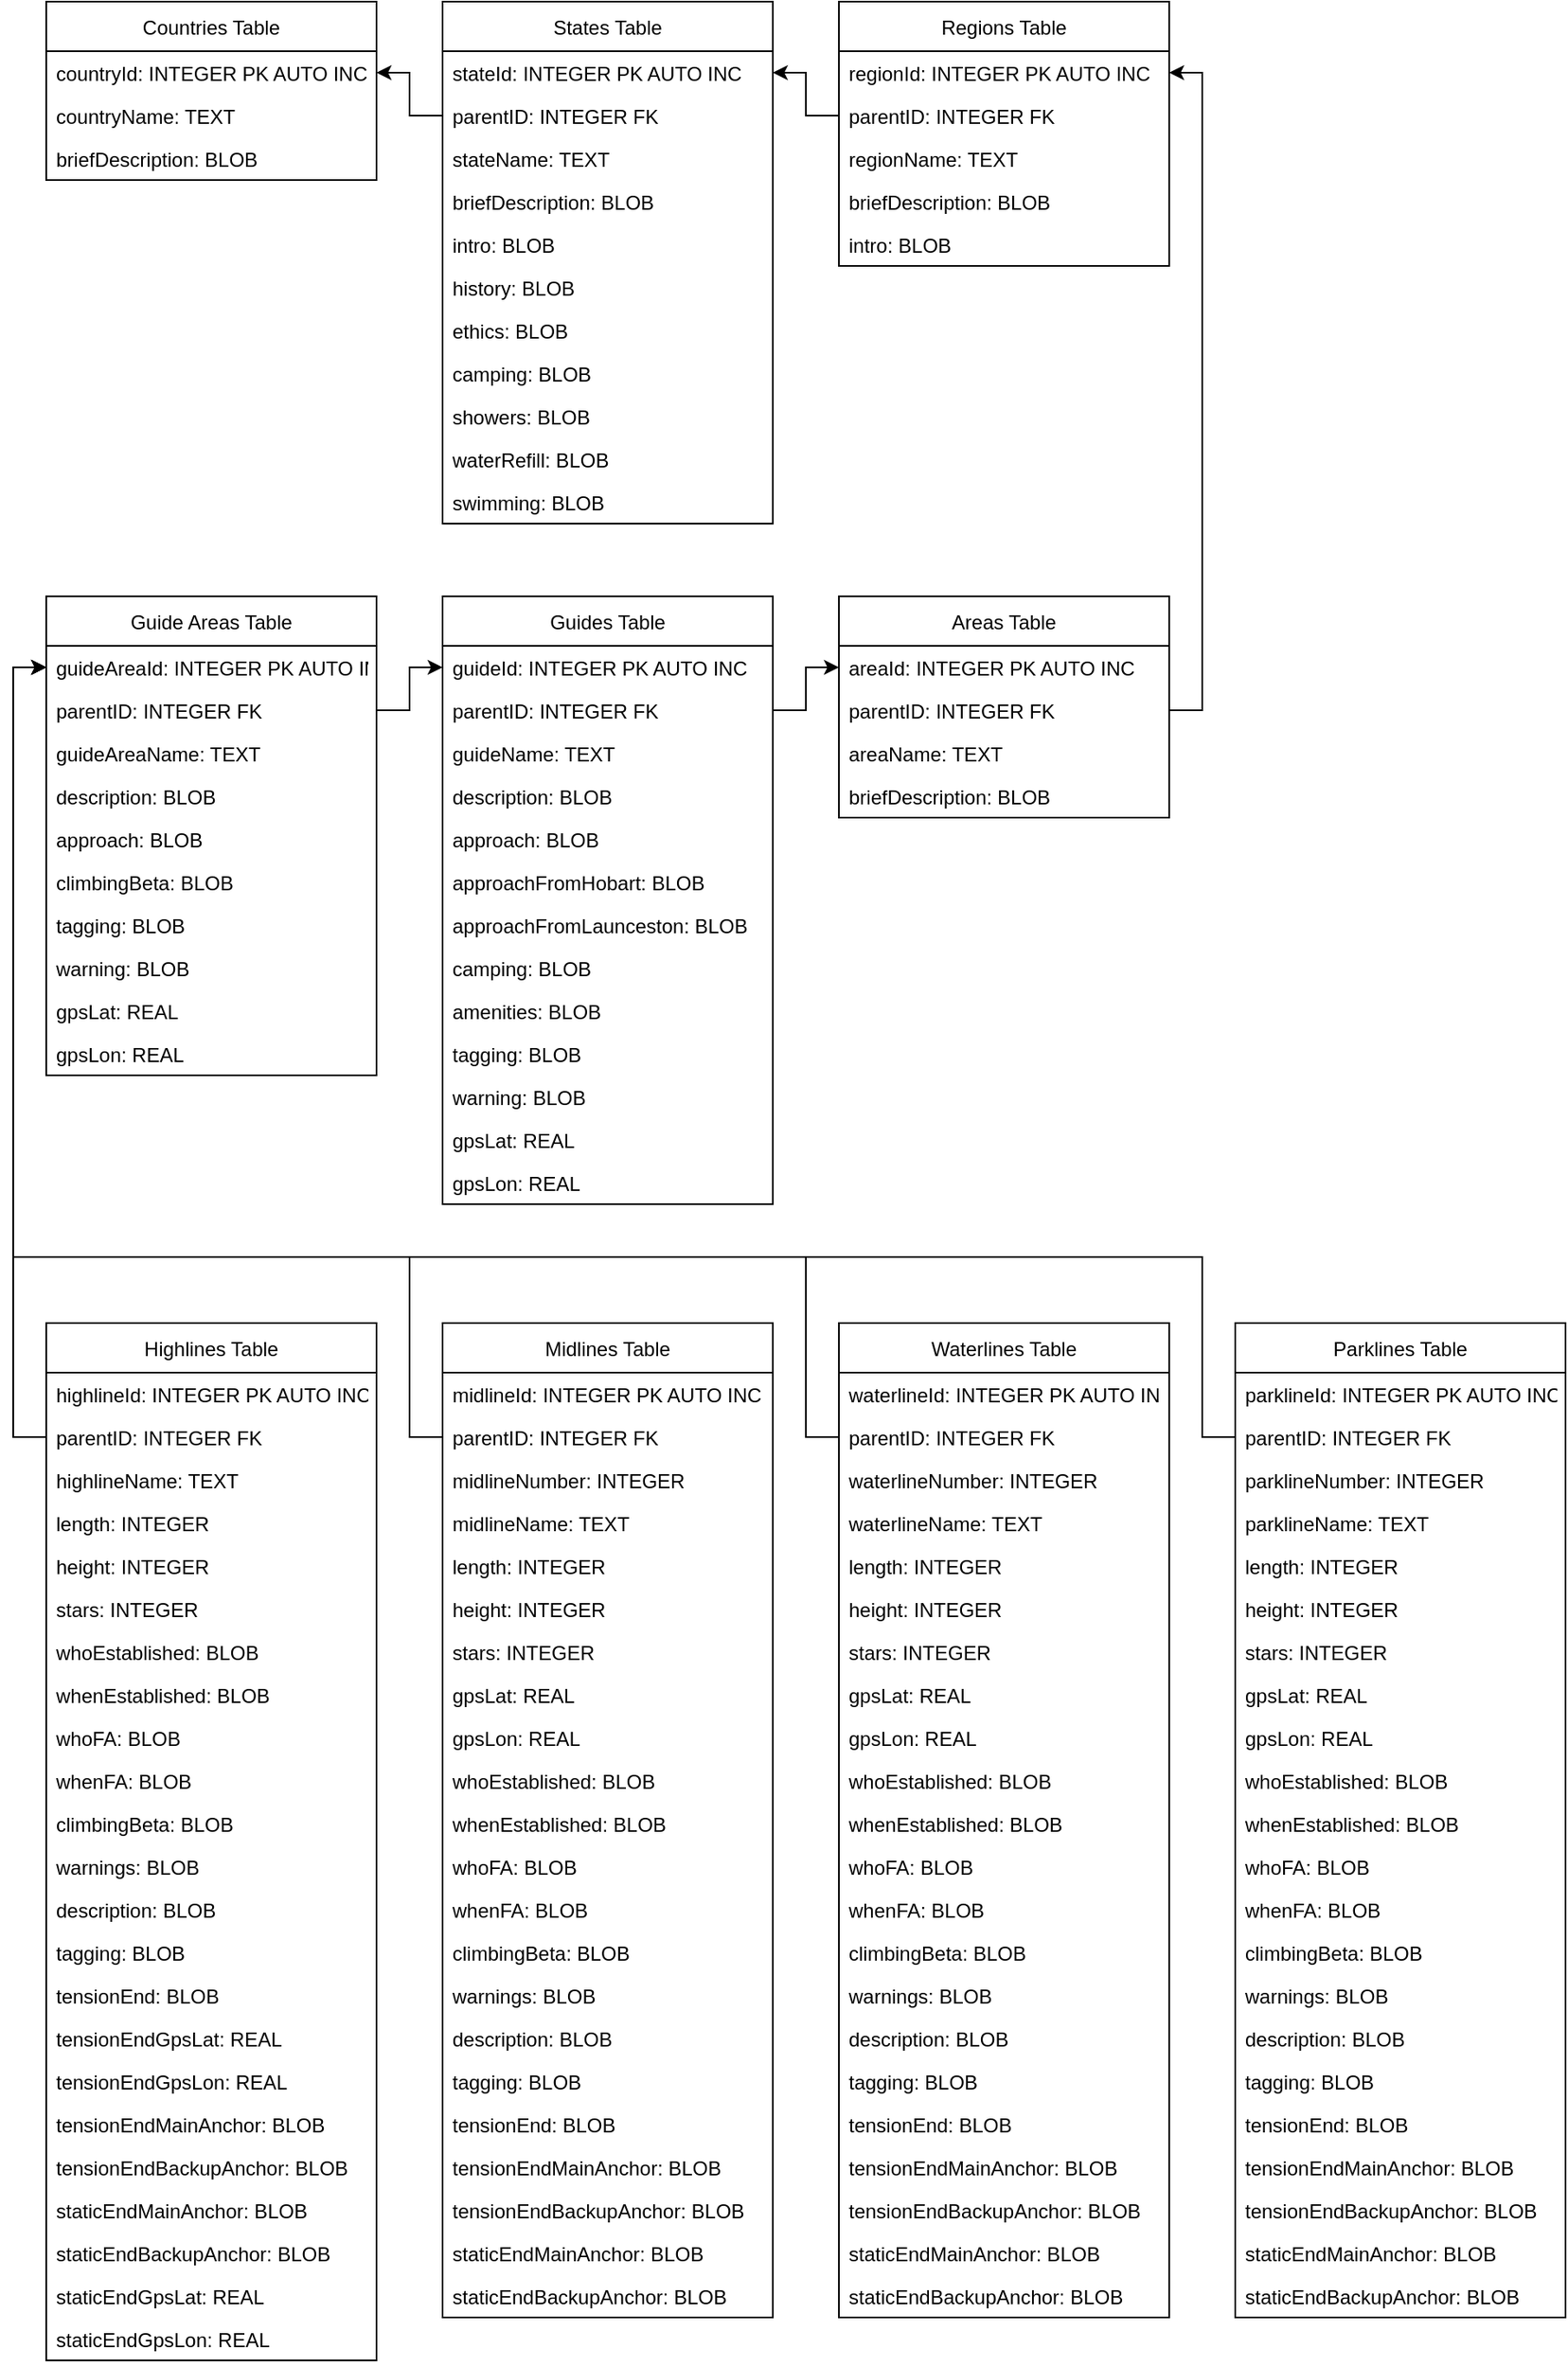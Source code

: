 <mxfile version="14.1.2" type="device"><diagram id="WBI-k09h-WRQAt_F1_dS" name="Page-1"><mxGraphModel dx="263" dy="294" grid="1" gridSize="10" guides="1" tooltips="1" connect="1" arrows="1" fold="1" page="1" pageScale="1" pageWidth="3300" pageHeight="4681" math="0" shadow="0"><root><mxCell id="0"/><mxCell id="1" parent="0"/><mxCell id="96o7pm22egk5vVidrWbm-4" value="Countries Table" style="swimlane;fontStyle=0;childLayout=stackLayout;horizontal=1;startSize=30;fillColor=none;horizontalStack=0;resizeParent=1;resizeParentMax=0;resizeLast=0;collapsible=1;marginBottom=0;" parent="1" vertex="1"><mxGeometry x="40" y="40" width="200" height="108" as="geometry"><mxRectangle x="390" y="250" width="90" height="26" as="alternateBounds"/></mxGeometry></mxCell><mxCell id="96o7pm22egk5vVidrWbm-5" value="countryId: INTEGER PK AUTO INC&#10;" style="text;strokeColor=none;fillColor=none;align=left;verticalAlign=top;spacingLeft=4;spacingRight=4;overflow=hidden;rotatable=0;points=[[0,0.5],[1,0.5]];portConstraint=eastwest;" parent="96o7pm22egk5vVidrWbm-4" vertex="1"><mxGeometry y="30" width="200" height="26" as="geometry"/></mxCell><mxCell id="96o7pm22egk5vVidrWbm-6" value="countryName: TEXT" style="text;strokeColor=none;fillColor=none;align=left;verticalAlign=top;spacingLeft=4;spacingRight=4;overflow=hidden;rotatable=0;points=[[0,0.5],[1,0.5]];portConstraint=eastwest;" parent="96o7pm22egk5vVidrWbm-4" vertex="1"><mxGeometry y="56" width="200" height="26" as="geometry"/></mxCell><mxCell id="96o7pm22egk5vVidrWbm-7" value="briefDescription: BLOB" style="text;strokeColor=none;fillColor=none;align=left;verticalAlign=top;spacingLeft=4;spacingRight=4;overflow=hidden;rotatable=0;points=[[0,0.5],[1,0.5]];portConstraint=eastwest;" parent="96o7pm22egk5vVidrWbm-4" vertex="1"><mxGeometry y="82" width="200" height="26" as="geometry"/></mxCell><mxCell id="96o7pm22egk5vVidrWbm-12" value="States Table" style="swimlane;fontStyle=0;childLayout=stackLayout;horizontal=1;startSize=30;fillColor=none;horizontalStack=0;resizeParent=1;resizeParentMax=0;resizeLast=0;collapsible=1;marginBottom=0;" parent="1" vertex="1"><mxGeometry x="280" y="40" width="200" height="316" as="geometry"><mxRectangle x="390" y="250" width="90" height="26" as="alternateBounds"/></mxGeometry></mxCell><mxCell id="96o7pm22egk5vVidrWbm-13" value="stateId: INTEGER PK AUTO INC&#10;" style="text;strokeColor=none;fillColor=none;align=left;verticalAlign=top;spacingLeft=4;spacingRight=4;overflow=hidden;rotatable=0;points=[[0,0.5],[1,0.5]];portConstraint=eastwest;" parent="96o7pm22egk5vVidrWbm-12" vertex="1"><mxGeometry y="30" width="200" height="26" as="geometry"/></mxCell><mxCell id="96o7pm22egk5vVidrWbm-21" value="parentID: INTEGER FK&#10;" style="text;strokeColor=none;fillColor=none;align=left;verticalAlign=top;spacingLeft=4;spacingRight=4;overflow=hidden;rotatable=0;points=[[0,0.5],[1,0.5]];portConstraint=eastwest;" parent="96o7pm22egk5vVidrWbm-12" vertex="1"><mxGeometry y="56" width="200" height="26" as="geometry"/></mxCell><mxCell id="96o7pm22egk5vVidrWbm-14" value="stateName: TEXT" style="text;strokeColor=none;fillColor=none;align=left;verticalAlign=top;spacingLeft=4;spacingRight=4;overflow=hidden;rotatable=0;points=[[0,0.5],[1,0.5]];portConstraint=eastwest;" parent="96o7pm22egk5vVidrWbm-12" vertex="1"><mxGeometry y="82" width="200" height="26" as="geometry"/></mxCell><mxCell id="96o7pm22egk5vVidrWbm-15" value="briefDescription: BLOB" style="text;strokeColor=none;fillColor=none;align=left;verticalAlign=top;spacingLeft=4;spacingRight=4;overflow=hidden;rotatable=0;points=[[0,0.5],[1,0.5]];portConstraint=eastwest;" parent="96o7pm22egk5vVidrWbm-12" vertex="1"><mxGeometry y="108" width="200" height="26" as="geometry"/></mxCell><mxCell id="PXeGrDM3m8k6ShARV1DD-1" value="intro: BLOB" style="text;strokeColor=none;fillColor=none;align=left;verticalAlign=top;spacingLeft=4;spacingRight=4;overflow=hidden;rotatable=0;points=[[0,0.5],[1,0.5]];portConstraint=eastwest;" vertex="1" parent="96o7pm22egk5vVidrWbm-12"><mxGeometry y="134" width="200" height="26" as="geometry"/></mxCell><mxCell id="PXeGrDM3m8k6ShARV1DD-2" value="history: BLOB" style="text;strokeColor=none;fillColor=none;align=left;verticalAlign=top;spacingLeft=4;spacingRight=4;overflow=hidden;rotatable=0;points=[[0,0.5],[1,0.5]];portConstraint=eastwest;" vertex="1" parent="96o7pm22egk5vVidrWbm-12"><mxGeometry y="160" width="200" height="26" as="geometry"/></mxCell><mxCell id="PXeGrDM3m8k6ShARV1DD-3" value="ethics: BLOB" style="text;strokeColor=none;fillColor=none;align=left;verticalAlign=top;spacingLeft=4;spacingRight=4;overflow=hidden;rotatable=0;points=[[0,0.5],[1,0.5]];portConstraint=eastwest;" vertex="1" parent="96o7pm22egk5vVidrWbm-12"><mxGeometry y="186" width="200" height="26" as="geometry"/></mxCell><mxCell id="PXeGrDM3m8k6ShARV1DD-5" value="camping: BLOB" style="text;strokeColor=none;fillColor=none;align=left;verticalAlign=top;spacingLeft=4;spacingRight=4;overflow=hidden;rotatable=0;points=[[0,0.5],[1,0.5]];portConstraint=eastwest;" vertex="1" parent="96o7pm22egk5vVidrWbm-12"><mxGeometry y="212" width="200" height="26" as="geometry"/></mxCell><mxCell id="PXeGrDM3m8k6ShARV1DD-6" value="showers: BLOB" style="text;strokeColor=none;fillColor=none;align=left;verticalAlign=top;spacingLeft=4;spacingRight=4;overflow=hidden;rotatable=0;points=[[0,0.5],[1,0.5]];portConstraint=eastwest;" vertex="1" parent="96o7pm22egk5vVidrWbm-12"><mxGeometry y="238" width="200" height="26" as="geometry"/></mxCell><mxCell id="PXeGrDM3m8k6ShARV1DD-7" value="waterRefill: BLOB" style="text;strokeColor=none;fillColor=none;align=left;verticalAlign=top;spacingLeft=4;spacingRight=4;overflow=hidden;rotatable=0;points=[[0,0.5],[1,0.5]];portConstraint=eastwest;" vertex="1" parent="96o7pm22egk5vVidrWbm-12"><mxGeometry y="264" width="200" height="26" as="geometry"/></mxCell><mxCell id="PXeGrDM3m8k6ShARV1DD-8" value="swimming: BLOB" style="text;strokeColor=none;fillColor=none;align=left;verticalAlign=top;spacingLeft=4;spacingRight=4;overflow=hidden;rotatable=0;points=[[0,0.5],[1,0.5]];portConstraint=eastwest;" vertex="1" parent="96o7pm22egk5vVidrWbm-12"><mxGeometry y="290" width="200" height="26" as="geometry"/></mxCell><mxCell id="96o7pm22egk5vVidrWbm-22" style="edgeStyle=orthogonalEdgeStyle;rounded=0;orthogonalLoop=1;jettySize=auto;html=1;exitX=0;exitY=0.5;exitDx=0;exitDy=0;entryX=1;entryY=0.5;entryDx=0;entryDy=0;" parent="1" source="96o7pm22egk5vVidrWbm-21" target="96o7pm22egk5vVidrWbm-5" edge="1"><mxGeometry relative="1" as="geometry"/></mxCell><mxCell id="96o7pm22egk5vVidrWbm-23" value="Regions Table" style="swimlane;fontStyle=0;childLayout=stackLayout;horizontal=1;startSize=30;fillColor=none;horizontalStack=0;resizeParent=1;resizeParentMax=0;resizeLast=0;collapsible=1;marginBottom=0;" parent="1" vertex="1"><mxGeometry x="520" y="40" width="200" height="160" as="geometry"><mxRectangle x="390" y="250" width="90" height="26" as="alternateBounds"/></mxGeometry></mxCell><mxCell id="96o7pm22egk5vVidrWbm-24" value="regionId: INTEGER PK AUTO INC&#10;" style="text;strokeColor=none;fillColor=none;align=left;verticalAlign=top;spacingLeft=4;spacingRight=4;overflow=hidden;rotatable=0;points=[[0,0.5],[1,0.5]];portConstraint=eastwest;" parent="96o7pm22egk5vVidrWbm-23" vertex="1"><mxGeometry y="30" width="200" height="26" as="geometry"/></mxCell><mxCell id="96o7pm22egk5vVidrWbm-25" value="parentID: INTEGER FK" style="text;strokeColor=none;fillColor=none;align=left;verticalAlign=top;spacingLeft=4;spacingRight=4;overflow=hidden;rotatable=0;points=[[0,0.5],[1,0.5]];portConstraint=eastwest;" parent="96o7pm22egk5vVidrWbm-23" vertex="1"><mxGeometry y="56" width="200" height="26" as="geometry"/></mxCell><mxCell id="96o7pm22egk5vVidrWbm-26" value="regionName: TEXT" style="text;strokeColor=none;fillColor=none;align=left;verticalAlign=top;spacingLeft=4;spacingRight=4;overflow=hidden;rotatable=0;points=[[0,0.5],[1,0.5]];portConstraint=eastwest;" parent="96o7pm22egk5vVidrWbm-23" vertex="1"><mxGeometry y="82" width="200" height="26" as="geometry"/></mxCell><mxCell id="96o7pm22egk5vVidrWbm-27" value="briefDescription: BLOB" style="text;strokeColor=none;fillColor=none;align=left;verticalAlign=top;spacingLeft=4;spacingRight=4;overflow=hidden;rotatable=0;points=[[0,0.5],[1,0.5]];portConstraint=eastwest;" parent="96o7pm22egk5vVidrWbm-23" vertex="1"><mxGeometry y="108" width="200" height="26" as="geometry"/></mxCell><mxCell id="PXeGrDM3m8k6ShARV1DD-4" value="intro: BLOB" style="text;strokeColor=none;fillColor=none;align=left;verticalAlign=top;spacingLeft=4;spacingRight=4;overflow=hidden;rotatable=0;points=[[0,0.5],[1,0.5]];portConstraint=eastwest;" vertex="1" parent="96o7pm22egk5vVidrWbm-23"><mxGeometry y="134" width="200" height="26" as="geometry"/></mxCell><mxCell id="96o7pm22egk5vVidrWbm-28" style="edgeStyle=orthogonalEdgeStyle;rounded=0;orthogonalLoop=1;jettySize=auto;html=1;exitX=0;exitY=0.5;exitDx=0;exitDy=0;entryX=1;entryY=0.5;entryDx=0;entryDy=0;" parent="1" source="96o7pm22egk5vVidrWbm-25" target="96o7pm22egk5vVidrWbm-13" edge="1"><mxGeometry relative="1" as="geometry"/></mxCell><mxCell id="96o7pm22egk5vVidrWbm-29" value="Areas Table" style="swimlane;fontStyle=0;childLayout=stackLayout;horizontal=1;startSize=30;fillColor=none;horizontalStack=0;resizeParent=1;resizeParentMax=0;resizeLast=0;collapsible=1;marginBottom=0;" parent="1" vertex="1"><mxGeometry x="520" y="400" width="200" height="134" as="geometry"><mxRectangle x="390" y="250" width="90" height="26" as="alternateBounds"/></mxGeometry></mxCell><mxCell id="96o7pm22egk5vVidrWbm-30" value="areaId: INTEGER PK AUTO INC&#10;" style="text;strokeColor=none;fillColor=none;align=left;verticalAlign=top;spacingLeft=4;spacingRight=4;overflow=hidden;rotatable=0;points=[[0,0.5],[1,0.5]];portConstraint=eastwest;" parent="96o7pm22egk5vVidrWbm-29" vertex="1"><mxGeometry y="30" width="200" height="26" as="geometry"/></mxCell><mxCell id="96o7pm22egk5vVidrWbm-31" value="parentID: INTEGER FK" style="text;strokeColor=none;fillColor=none;align=left;verticalAlign=top;spacingLeft=4;spacingRight=4;overflow=hidden;rotatable=0;points=[[0,0.5],[1,0.5]];portConstraint=eastwest;" parent="96o7pm22egk5vVidrWbm-29" vertex="1"><mxGeometry y="56" width="200" height="26" as="geometry"/></mxCell><mxCell id="96o7pm22egk5vVidrWbm-32" value="areaName: TEXT" style="text;strokeColor=none;fillColor=none;align=left;verticalAlign=top;spacingLeft=4;spacingRight=4;overflow=hidden;rotatable=0;points=[[0,0.5],[1,0.5]];portConstraint=eastwest;" parent="96o7pm22egk5vVidrWbm-29" vertex="1"><mxGeometry y="82" width="200" height="26" as="geometry"/></mxCell><mxCell id="96o7pm22egk5vVidrWbm-33" value="briefDescription: BLOB" style="text;strokeColor=none;fillColor=none;align=left;verticalAlign=top;spacingLeft=4;spacingRight=4;overflow=hidden;rotatable=0;points=[[0,0.5],[1,0.5]];portConstraint=eastwest;" parent="96o7pm22egk5vVidrWbm-29" vertex="1"><mxGeometry y="108" width="200" height="26" as="geometry"/></mxCell><mxCell id="96o7pm22egk5vVidrWbm-34" style="edgeStyle=orthogonalEdgeStyle;rounded=0;orthogonalLoop=1;jettySize=auto;html=1;exitX=1;exitY=0.5;exitDx=0;exitDy=0;entryX=1;entryY=0.5;entryDx=0;entryDy=0;" parent="1" source="96o7pm22egk5vVidrWbm-31" target="96o7pm22egk5vVidrWbm-24" edge="1"><mxGeometry relative="1" as="geometry"/></mxCell><mxCell id="96o7pm22egk5vVidrWbm-35" value="Guides Table" style="swimlane;fontStyle=0;childLayout=stackLayout;horizontal=1;startSize=30;fillColor=none;horizontalStack=0;resizeParent=1;resizeParentMax=0;resizeLast=0;collapsible=1;marginBottom=0;" parent="1" vertex="1"><mxGeometry x="280" y="400" width="200" height="368" as="geometry"><mxRectangle x="390" y="250" width="90" height="26" as="alternateBounds"/></mxGeometry></mxCell><mxCell id="96o7pm22egk5vVidrWbm-36" value="guideId: INTEGER PK AUTO INC&#10;" style="text;strokeColor=none;fillColor=none;align=left;verticalAlign=top;spacingLeft=4;spacingRight=4;overflow=hidden;rotatable=0;points=[[0,0.5],[1,0.5]];portConstraint=eastwest;" parent="96o7pm22egk5vVidrWbm-35" vertex="1"><mxGeometry y="30" width="200" height="26" as="geometry"/></mxCell><mxCell id="96o7pm22egk5vVidrWbm-37" value="parentID: INTEGER FK" style="text;strokeColor=none;fillColor=none;align=left;verticalAlign=top;spacingLeft=4;spacingRight=4;overflow=hidden;rotatable=0;points=[[0,0.5],[1,0.5]];portConstraint=eastwest;" parent="96o7pm22egk5vVidrWbm-35" vertex="1"><mxGeometry y="56" width="200" height="26" as="geometry"/></mxCell><mxCell id="96o7pm22egk5vVidrWbm-38" value="guideName: TEXT" style="text;strokeColor=none;fillColor=none;align=left;verticalAlign=top;spacingLeft=4;spacingRight=4;overflow=hidden;rotatable=0;points=[[0,0.5],[1,0.5]];portConstraint=eastwest;" parent="96o7pm22egk5vVidrWbm-35" vertex="1"><mxGeometry y="82" width="200" height="26" as="geometry"/></mxCell><mxCell id="96o7pm22egk5vVidrWbm-39" value="description: BLOB" style="text;strokeColor=none;fillColor=none;align=left;verticalAlign=top;spacingLeft=4;spacingRight=4;overflow=hidden;rotatable=0;points=[[0,0.5],[1,0.5]];portConstraint=eastwest;" parent="96o7pm22egk5vVidrWbm-35" vertex="1"><mxGeometry y="108" width="200" height="26" as="geometry"/></mxCell><mxCell id="96o7pm22egk5vVidrWbm-41" value="approach: BLOB" style="text;strokeColor=none;fillColor=none;align=left;verticalAlign=top;spacingLeft=4;spacingRight=4;overflow=hidden;rotatable=0;points=[[0,0.5],[1,0.5]];portConstraint=eastwest;" parent="96o7pm22egk5vVidrWbm-35" vertex="1"><mxGeometry y="134" width="200" height="26" as="geometry"/></mxCell><mxCell id="96o7pm22egk5vVidrWbm-42" value="approachFromHobart: BLOB" style="text;strokeColor=none;fillColor=none;align=left;verticalAlign=top;spacingLeft=4;spacingRight=4;overflow=hidden;rotatable=0;points=[[0,0.5],[1,0.5]];portConstraint=eastwest;" parent="96o7pm22egk5vVidrWbm-35" vertex="1"><mxGeometry y="160" width="200" height="26" as="geometry"/></mxCell><mxCell id="96o7pm22egk5vVidrWbm-43" value="approachFromLaunceston: BLOB" style="text;strokeColor=none;fillColor=none;align=left;verticalAlign=top;spacingLeft=4;spacingRight=4;overflow=hidden;rotatable=0;points=[[0,0.5],[1,0.5]];portConstraint=eastwest;" parent="96o7pm22egk5vVidrWbm-35" vertex="1"><mxGeometry y="186" width="200" height="26" as="geometry"/></mxCell><mxCell id="96o7pm22egk5vVidrWbm-49" value="camping: BLOB" style="text;strokeColor=none;fillColor=none;align=left;verticalAlign=top;spacingLeft=4;spacingRight=4;overflow=hidden;rotatable=0;points=[[0,0.5],[1,0.5]];portConstraint=eastwest;" parent="96o7pm22egk5vVidrWbm-35" vertex="1"><mxGeometry y="212" width="200" height="26" as="geometry"/></mxCell><mxCell id="96o7pm22egk5vVidrWbm-44" value="amenities: BLOB" style="text;strokeColor=none;fillColor=none;align=left;verticalAlign=top;spacingLeft=4;spacingRight=4;overflow=hidden;rotatable=0;points=[[0,0.5],[1,0.5]];portConstraint=eastwest;" parent="96o7pm22egk5vVidrWbm-35" vertex="1"><mxGeometry y="238" width="200" height="26" as="geometry"/></mxCell><mxCell id="96o7pm22egk5vVidrWbm-45" value="tagging: BLOB" style="text;strokeColor=none;fillColor=none;align=left;verticalAlign=top;spacingLeft=4;spacingRight=4;overflow=hidden;rotatable=0;points=[[0,0.5],[1,0.5]];portConstraint=eastwest;" parent="96o7pm22egk5vVidrWbm-35" vertex="1"><mxGeometry y="264" width="200" height="26" as="geometry"/></mxCell><mxCell id="96o7pm22egk5vVidrWbm-46" value="warning: BLOB" style="text;strokeColor=none;fillColor=none;align=left;verticalAlign=top;spacingLeft=4;spacingRight=4;overflow=hidden;rotatable=0;points=[[0,0.5],[1,0.5]];portConstraint=eastwest;" parent="96o7pm22egk5vVidrWbm-35" vertex="1"><mxGeometry y="290" width="200" height="26" as="geometry"/></mxCell><mxCell id="96o7pm22egk5vVidrWbm-47" value="gpsLat: REAL" style="text;strokeColor=none;fillColor=none;align=left;verticalAlign=top;spacingLeft=4;spacingRight=4;overflow=hidden;rotatable=0;points=[[0,0.5],[1,0.5]];portConstraint=eastwest;" parent="96o7pm22egk5vVidrWbm-35" vertex="1"><mxGeometry y="316" width="200" height="26" as="geometry"/></mxCell><mxCell id="96o7pm22egk5vVidrWbm-48" value="gpsLon: REAL" style="text;strokeColor=none;fillColor=none;align=left;verticalAlign=top;spacingLeft=4;spacingRight=4;overflow=hidden;rotatable=0;points=[[0,0.5],[1,0.5]];portConstraint=eastwest;" parent="96o7pm22egk5vVidrWbm-35" vertex="1"><mxGeometry y="342" width="200" height="26" as="geometry"/></mxCell><mxCell id="96o7pm22egk5vVidrWbm-40" style="edgeStyle=orthogonalEdgeStyle;rounded=0;orthogonalLoop=1;jettySize=auto;html=1;exitX=1;exitY=0.5;exitDx=0;exitDy=0;entryX=0;entryY=0.5;entryDx=0;entryDy=0;" parent="1" source="96o7pm22egk5vVidrWbm-37" target="96o7pm22egk5vVidrWbm-30" edge="1"><mxGeometry relative="1" as="geometry"/></mxCell><mxCell id="96o7pm22egk5vVidrWbm-50" value="Guide Areas Table" style="swimlane;fontStyle=0;childLayout=stackLayout;horizontal=1;startSize=30;fillColor=none;horizontalStack=0;resizeParent=1;resizeParentMax=0;resizeLast=0;collapsible=1;marginBottom=0;" parent="1" vertex="1"><mxGeometry x="40" y="400" width="200" height="290" as="geometry"><mxRectangle x="390" y="250" width="90" height="26" as="alternateBounds"/></mxGeometry></mxCell><mxCell id="96o7pm22egk5vVidrWbm-51" value="guideAreaId: INTEGER PK AUTO INC&#10;" style="text;strokeColor=none;fillColor=none;align=left;verticalAlign=top;spacingLeft=4;spacingRight=4;overflow=hidden;rotatable=0;points=[[0,0.5],[1,0.5]];portConstraint=eastwest;" parent="96o7pm22egk5vVidrWbm-50" vertex="1"><mxGeometry y="30" width="200" height="26" as="geometry"/></mxCell><mxCell id="96o7pm22egk5vVidrWbm-52" value="parentID: INTEGER FK" style="text;strokeColor=none;fillColor=none;align=left;verticalAlign=top;spacingLeft=4;spacingRight=4;overflow=hidden;rotatable=0;points=[[0,0.5],[1,0.5]];portConstraint=eastwest;" parent="96o7pm22egk5vVidrWbm-50" vertex="1"><mxGeometry y="56" width="200" height="26" as="geometry"/></mxCell><mxCell id="96o7pm22egk5vVidrWbm-53" value="guideAreaName: TEXT" style="text;strokeColor=none;fillColor=none;align=left;verticalAlign=top;spacingLeft=4;spacingRight=4;overflow=hidden;rotatable=0;points=[[0,0.5],[1,0.5]];portConstraint=eastwest;" parent="96o7pm22egk5vVidrWbm-50" vertex="1"><mxGeometry y="82" width="200" height="26" as="geometry"/></mxCell><mxCell id="96o7pm22egk5vVidrWbm-54" value="description: BLOB" style="text;strokeColor=none;fillColor=none;align=left;verticalAlign=top;spacingLeft=4;spacingRight=4;overflow=hidden;rotatable=0;points=[[0,0.5],[1,0.5]];portConstraint=eastwest;" parent="96o7pm22egk5vVidrWbm-50" vertex="1"><mxGeometry y="108" width="200" height="26" as="geometry"/></mxCell><mxCell id="96o7pm22egk5vVidrWbm-55" value="approach: BLOB" style="text;strokeColor=none;fillColor=none;align=left;verticalAlign=top;spacingLeft=4;spacingRight=4;overflow=hidden;rotatable=0;points=[[0,0.5],[1,0.5]];portConstraint=eastwest;" parent="96o7pm22egk5vVidrWbm-50" vertex="1"><mxGeometry y="134" width="200" height="26" as="geometry"/></mxCell><mxCell id="fumI4aQK8S63wLdia6vY-1" value="climbingBeta: BLOB" style="text;strokeColor=none;fillColor=none;align=left;verticalAlign=top;spacingLeft=4;spacingRight=4;overflow=hidden;rotatable=0;points=[[0,0.5],[1,0.5]];portConstraint=eastwest;" parent="96o7pm22egk5vVidrWbm-50" vertex="1"><mxGeometry y="160" width="200" height="26" as="geometry"/></mxCell><mxCell id="96o7pm22egk5vVidrWbm-60" value="tagging: BLOB" style="text;strokeColor=none;fillColor=none;align=left;verticalAlign=top;spacingLeft=4;spacingRight=4;overflow=hidden;rotatable=0;points=[[0,0.5],[1,0.5]];portConstraint=eastwest;" parent="96o7pm22egk5vVidrWbm-50" vertex="1"><mxGeometry y="186" width="200" height="26" as="geometry"/></mxCell><mxCell id="96o7pm22egk5vVidrWbm-61" value="warning: BLOB" style="text;strokeColor=none;fillColor=none;align=left;verticalAlign=top;spacingLeft=4;spacingRight=4;overflow=hidden;rotatable=0;points=[[0,0.5],[1,0.5]];portConstraint=eastwest;" parent="96o7pm22egk5vVidrWbm-50" vertex="1"><mxGeometry y="212" width="200" height="26" as="geometry"/></mxCell><mxCell id="96o7pm22egk5vVidrWbm-62" value="gpsLat: REAL" style="text;strokeColor=none;fillColor=none;align=left;verticalAlign=top;spacingLeft=4;spacingRight=4;overflow=hidden;rotatable=0;points=[[0,0.5],[1,0.5]];portConstraint=eastwest;" parent="96o7pm22egk5vVidrWbm-50" vertex="1"><mxGeometry y="238" width="200" height="26" as="geometry"/></mxCell><mxCell id="96o7pm22egk5vVidrWbm-63" value="gpsLon: REAL" style="text;strokeColor=none;fillColor=none;align=left;verticalAlign=top;spacingLeft=4;spacingRight=4;overflow=hidden;rotatable=0;points=[[0,0.5],[1,0.5]];portConstraint=eastwest;" parent="96o7pm22egk5vVidrWbm-50" vertex="1"><mxGeometry y="264" width="200" height="26" as="geometry"/></mxCell><mxCell id="96o7pm22egk5vVidrWbm-64" style="edgeStyle=orthogonalEdgeStyle;rounded=0;orthogonalLoop=1;jettySize=auto;html=1;exitX=1;exitY=0.5;exitDx=0;exitDy=0;entryX=0;entryY=0.5;entryDx=0;entryDy=0;" parent="1" source="96o7pm22egk5vVidrWbm-52" target="96o7pm22egk5vVidrWbm-36" edge="1"><mxGeometry relative="1" as="geometry"/></mxCell><mxCell id="fumI4aQK8S63wLdia6vY-2" value="Highlines Table" style="swimlane;fontStyle=0;childLayout=stackLayout;horizontal=1;startSize=30;fillColor=none;horizontalStack=0;resizeParent=1;resizeParentMax=0;resizeLast=0;collapsible=1;marginBottom=0;" parent="1" vertex="1"><mxGeometry x="40" y="840" width="200" height="628" as="geometry"><mxRectangle x="390" y="250" width="90" height="26" as="alternateBounds"/></mxGeometry></mxCell><mxCell id="fumI4aQK8S63wLdia6vY-3" value="highlineId: INTEGER PK AUTO INC&#10;" style="text;strokeColor=none;fillColor=none;align=left;verticalAlign=top;spacingLeft=4;spacingRight=4;overflow=hidden;rotatable=0;points=[[0,0.5],[1,0.5]];portConstraint=eastwest;" parent="fumI4aQK8S63wLdia6vY-2" vertex="1"><mxGeometry y="30" width="200" height="26" as="geometry"/></mxCell><mxCell id="fumI4aQK8S63wLdia6vY-4" value="parentID: INTEGER FK" style="text;strokeColor=none;fillColor=none;align=left;verticalAlign=top;spacingLeft=4;spacingRight=4;overflow=hidden;rotatable=0;points=[[0,0.5],[1,0.5]];portConstraint=eastwest;" parent="fumI4aQK8S63wLdia6vY-2" vertex="1"><mxGeometry y="56" width="200" height="26" as="geometry"/></mxCell><mxCell id="fumI4aQK8S63wLdia6vY-14" value="highlineName: TEXT" style="text;strokeColor=none;fillColor=none;align=left;verticalAlign=top;spacingLeft=4;spacingRight=4;overflow=hidden;rotatable=0;points=[[0,0.5],[1,0.5]];portConstraint=eastwest;" parent="fumI4aQK8S63wLdia6vY-2" vertex="1"><mxGeometry y="82" width="200" height="26" as="geometry"/></mxCell><mxCell id="fumI4aQK8S63wLdia6vY-6" value="length: INTEGER" style="text;strokeColor=none;fillColor=none;align=left;verticalAlign=top;spacingLeft=4;spacingRight=4;overflow=hidden;rotatable=0;points=[[0,0.5],[1,0.5]];portConstraint=eastwest;" parent="fumI4aQK8S63wLdia6vY-2" vertex="1"><mxGeometry y="108" width="200" height="26" as="geometry"/></mxCell><mxCell id="fumI4aQK8S63wLdia6vY-7" value="height: INTEGER" style="text;strokeColor=none;fillColor=none;align=left;verticalAlign=top;spacingLeft=4;spacingRight=4;overflow=hidden;rotatable=0;points=[[0,0.5],[1,0.5]];portConstraint=eastwest;" parent="fumI4aQK8S63wLdia6vY-2" vertex="1"><mxGeometry y="134" width="200" height="26" as="geometry"/></mxCell><mxCell id="fumI4aQK8S63wLdia6vY-8" value="stars: INTEGER" style="text;strokeColor=none;fillColor=none;align=left;verticalAlign=top;spacingLeft=4;spacingRight=4;overflow=hidden;rotatable=0;points=[[0,0.5],[1,0.5]];portConstraint=eastwest;" parent="fumI4aQK8S63wLdia6vY-2" vertex="1"><mxGeometry y="160" width="200" height="26" as="geometry"/></mxCell><mxCell id="fumI4aQK8S63wLdia6vY-15" value="whoEstablished: BLOB" style="text;strokeColor=none;fillColor=none;align=left;verticalAlign=top;spacingLeft=4;spacingRight=4;overflow=hidden;rotatable=0;points=[[0,0.5],[1,0.5]];portConstraint=eastwest;" parent="fumI4aQK8S63wLdia6vY-2" vertex="1"><mxGeometry y="186" width="200" height="26" as="geometry"/></mxCell><mxCell id="fumI4aQK8S63wLdia6vY-16" value="whenEstablished: BLOB" style="text;strokeColor=none;fillColor=none;align=left;verticalAlign=top;spacingLeft=4;spacingRight=4;overflow=hidden;rotatable=0;points=[[0,0.5],[1,0.5]];portConstraint=eastwest;" parent="fumI4aQK8S63wLdia6vY-2" vertex="1"><mxGeometry y="212" width="200" height="26" as="geometry"/></mxCell><mxCell id="fumI4aQK8S63wLdia6vY-17" value="whoFA: BLOB" style="text;strokeColor=none;fillColor=none;align=left;verticalAlign=top;spacingLeft=4;spacingRight=4;overflow=hidden;rotatable=0;points=[[0,0.5],[1,0.5]];portConstraint=eastwest;" parent="fumI4aQK8S63wLdia6vY-2" vertex="1"><mxGeometry y="238" width="200" height="26" as="geometry"/></mxCell><mxCell id="fumI4aQK8S63wLdia6vY-18" value="whenFA: BLOB" style="text;strokeColor=none;fillColor=none;align=left;verticalAlign=top;spacingLeft=4;spacingRight=4;overflow=hidden;rotatable=0;points=[[0,0.5],[1,0.5]];portConstraint=eastwest;" parent="fumI4aQK8S63wLdia6vY-2" vertex="1"><mxGeometry y="264" width="200" height="26" as="geometry"/></mxCell><mxCell id="fumI4aQK8S63wLdia6vY-19" value="climbingBeta: BLOB" style="text;strokeColor=none;fillColor=none;align=left;verticalAlign=top;spacingLeft=4;spacingRight=4;overflow=hidden;rotatable=0;points=[[0,0.5],[1,0.5]];portConstraint=eastwest;" parent="fumI4aQK8S63wLdia6vY-2" vertex="1"><mxGeometry y="290" width="200" height="26" as="geometry"/></mxCell><mxCell id="fumI4aQK8S63wLdia6vY-20" value="warnings: BLOB" style="text;strokeColor=none;fillColor=none;align=left;verticalAlign=top;spacingLeft=4;spacingRight=4;overflow=hidden;rotatable=0;points=[[0,0.5],[1,0.5]];portConstraint=eastwest;" parent="fumI4aQK8S63wLdia6vY-2" vertex="1"><mxGeometry y="316" width="200" height="26" as="geometry"/></mxCell><mxCell id="fumI4aQK8S63wLdia6vY-21" value="description: BLOB" style="text;strokeColor=none;fillColor=none;align=left;verticalAlign=top;spacingLeft=4;spacingRight=4;overflow=hidden;rotatable=0;points=[[0,0.5],[1,0.5]];portConstraint=eastwest;" parent="fumI4aQK8S63wLdia6vY-2" vertex="1"><mxGeometry y="342" width="200" height="26" as="geometry"/></mxCell><mxCell id="fumI4aQK8S63wLdia6vY-22" value="tagging: BLOB" style="text;strokeColor=none;fillColor=none;align=left;verticalAlign=top;spacingLeft=4;spacingRight=4;overflow=hidden;rotatable=0;points=[[0,0.5],[1,0.5]];portConstraint=eastwest;" parent="fumI4aQK8S63wLdia6vY-2" vertex="1"><mxGeometry y="368" width="200" height="26" as="geometry"/></mxCell><mxCell id="fumI4aQK8S63wLdia6vY-23" value="tensionEnd: BLOB" style="text;strokeColor=none;fillColor=none;align=left;verticalAlign=top;spacingLeft=4;spacingRight=4;overflow=hidden;rotatable=0;points=[[0,0.5],[1,0.5]];portConstraint=eastwest;" parent="fumI4aQK8S63wLdia6vY-2" vertex="1"><mxGeometry y="394" width="200" height="26" as="geometry"/></mxCell><mxCell id="PXeGrDM3m8k6ShARV1DD-9" value="tensionEndGpsLat: REAL" style="text;strokeColor=none;fillColor=none;align=left;verticalAlign=top;spacingLeft=4;spacingRight=4;overflow=hidden;rotatable=0;points=[[0,0.5],[1,0.5]];portConstraint=eastwest;" vertex="1" parent="fumI4aQK8S63wLdia6vY-2"><mxGeometry y="420" width="200" height="26" as="geometry"/></mxCell><mxCell id="PXeGrDM3m8k6ShARV1DD-10" value="tensionEndGpsLon: REAL" style="text;strokeColor=none;fillColor=none;align=left;verticalAlign=top;spacingLeft=4;spacingRight=4;overflow=hidden;rotatable=0;points=[[0,0.5],[1,0.5]];portConstraint=eastwest;" vertex="1" parent="fumI4aQK8S63wLdia6vY-2"><mxGeometry y="446" width="200" height="26" as="geometry"/></mxCell><mxCell id="fumI4aQK8S63wLdia6vY-24" value="tensionEndMainAnchor: BLOB" style="text;strokeColor=none;fillColor=none;align=left;verticalAlign=top;spacingLeft=4;spacingRight=4;overflow=hidden;rotatable=0;points=[[0,0.5],[1,0.5]];portConstraint=eastwest;" parent="fumI4aQK8S63wLdia6vY-2" vertex="1"><mxGeometry y="472" width="200" height="26" as="geometry"/></mxCell><mxCell id="fumI4aQK8S63wLdia6vY-25" value="tensionEndBackupAnchor: BLOB" style="text;strokeColor=none;fillColor=none;align=left;verticalAlign=top;spacingLeft=4;spacingRight=4;overflow=hidden;rotatable=0;points=[[0,0.5],[1,0.5]];portConstraint=eastwest;" parent="fumI4aQK8S63wLdia6vY-2" vertex="1"><mxGeometry y="498" width="200" height="26" as="geometry"/></mxCell><mxCell id="fumI4aQK8S63wLdia6vY-26" value="staticEndMainAnchor: BLOB" style="text;strokeColor=none;fillColor=none;align=left;verticalAlign=top;spacingLeft=4;spacingRight=4;overflow=hidden;rotatable=0;points=[[0,0.5],[1,0.5]];portConstraint=eastwest;" parent="fumI4aQK8S63wLdia6vY-2" vertex="1"><mxGeometry y="524" width="200" height="26" as="geometry"/></mxCell><mxCell id="fumI4aQK8S63wLdia6vY-27" value="staticEndBackupAnchor: BLOB" style="text;strokeColor=none;fillColor=none;align=left;verticalAlign=top;spacingLeft=4;spacingRight=4;overflow=hidden;rotatable=0;points=[[0,0.5],[1,0.5]];portConstraint=eastwest;" parent="fumI4aQK8S63wLdia6vY-2" vertex="1"><mxGeometry y="550" width="200" height="26" as="geometry"/></mxCell><mxCell id="PXeGrDM3m8k6ShARV1DD-11" value="staticEndGpsLat: REAL" style="text;strokeColor=none;fillColor=none;align=left;verticalAlign=top;spacingLeft=4;spacingRight=4;overflow=hidden;rotatable=0;points=[[0,0.5],[1,0.5]];portConstraint=eastwest;" vertex="1" parent="fumI4aQK8S63wLdia6vY-2"><mxGeometry y="576" width="200" height="26" as="geometry"/></mxCell><mxCell id="PXeGrDM3m8k6ShARV1DD-12" value="staticEndGpsLon: REAL" style="text;strokeColor=none;fillColor=none;align=left;verticalAlign=top;spacingLeft=4;spacingRight=4;overflow=hidden;rotatable=0;points=[[0,0.5],[1,0.5]];portConstraint=eastwest;" vertex="1" parent="fumI4aQK8S63wLdia6vY-2"><mxGeometry y="602" width="200" height="26" as="geometry"/></mxCell><mxCell id="fumI4aQK8S63wLdia6vY-13" style="edgeStyle=orthogonalEdgeStyle;rounded=0;orthogonalLoop=1;jettySize=auto;html=1;exitX=0;exitY=0.5;exitDx=0;exitDy=0;entryX=0;entryY=0.5;entryDx=0;entryDy=0;" parent="1" source="fumI4aQK8S63wLdia6vY-4" target="96o7pm22egk5vVidrWbm-51" edge="1"><mxGeometry relative="1" as="geometry"/></mxCell><mxCell id="fumI4aQK8S63wLdia6vY-28" value="Midlines Table" style="swimlane;fontStyle=0;childLayout=stackLayout;horizontal=1;startSize=30;fillColor=none;horizontalStack=0;resizeParent=1;resizeParentMax=0;resizeLast=0;collapsible=1;marginBottom=0;" parent="1" vertex="1"><mxGeometry x="280" y="840" width="200" height="602" as="geometry"><mxRectangle x="390" y="250" width="90" height="26" as="alternateBounds"/></mxGeometry></mxCell><mxCell id="fumI4aQK8S63wLdia6vY-29" value="midlineId: INTEGER PK AUTO INC&#10;" style="text;strokeColor=none;fillColor=none;align=left;verticalAlign=top;spacingLeft=4;spacingRight=4;overflow=hidden;rotatable=0;points=[[0,0.5],[1,0.5]];portConstraint=eastwest;" parent="fumI4aQK8S63wLdia6vY-28" vertex="1"><mxGeometry y="30" width="200" height="26" as="geometry"/></mxCell><mxCell id="fumI4aQK8S63wLdia6vY-30" value="parentID: INTEGER FK" style="text;strokeColor=none;fillColor=none;align=left;verticalAlign=top;spacingLeft=4;spacingRight=4;overflow=hidden;rotatable=0;points=[[0,0.5],[1,0.5]];portConstraint=eastwest;" parent="fumI4aQK8S63wLdia6vY-28" vertex="1"><mxGeometry y="56" width="200" height="26" as="geometry"/></mxCell><mxCell id="fumI4aQK8S63wLdia6vY-31" value="midlineNumber: INTEGER" style="text;strokeColor=none;fillColor=none;align=left;verticalAlign=top;spacingLeft=4;spacingRight=4;overflow=hidden;rotatable=0;points=[[0,0.5],[1,0.5]];portConstraint=eastwest;" parent="fumI4aQK8S63wLdia6vY-28" vertex="1"><mxGeometry y="82" width="200" height="26" as="geometry"/></mxCell><mxCell id="fumI4aQK8S63wLdia6vY-32" value="midlineName: TEXT" style="text;strokeColor=none;fillColor=none;align=left;verticalAlign=top;spacingLeft=4;spacingRight=4;overflow=hidden;rotatable=0;points=[[0,0.5],[1,0.5]];portConstraint=eastwest;" parent="fumI4aQK8S63wLdia6vY-28" vertex="1"><mxGeometry y="108" width="200" height="26" as="geometry"/></mxCell><mxCell id="fumI4aQK8S63wLdia6vY-33" value="length: INTEGER" style="text;strokeColor=none;fillColor=none;align=left;verticalAlign=top;spacingLeft=4;spacingRight=4;overflow=hidden;rotatable=0;points=[[0,0.5],[1,0.5]];portConstraint=eastwest;" parent="fumI4aQK8S63wLdia6vY-28" vertex="1"><mxGeometry y="134" width="200" height="26" as="geometry"/></mxCell><mxCell id="fumI4aQK8S63wLdia6vY-34" value="height: INTEGER" style="text;strokeColor=none;fillColor=none;align=left;verticalAlign=top;spacingLeft=4;spacingRight=4;overflow=hidden;rotatable=0;points=[[0,0.5],[1,0.5]];portConstraint=eastwest;" parent="fumI4aQK8S63wLdia6vY-28" vertex="1"><mxGeometry y="160" width="200" height="26" as="geometry"/></mxCell><mxCell id="fumI4aQK8S63wLdia6vY-35" value="stars: INTEGER" style="text;strokeColor=none;fillColor=none;align=left;verticalAlign=top;spacingLeft=4;spacingRight=4;overflow=hidden;rotatable=0;points=[[0,0.5],[1,0.5]];portConstraint=eastwest;" parent="fumI4aQK8S63wLdia6vY-28" vertex="1"><mxGeometry y="186" width="200" height="26" as="geometry"/></mxCell><mxCell id="fumI4aQK8S63wLdia6vY-36" value="gpsLat: REAL" style="text;strokeColor=none;fillColor=none;align=left;verticalAlign=top;spacingLeft=4;spacingRight=4;overflow=hidden;rotatable=0;points=[[0,0.5],[1,0.5]];portConstraint=eastwest;" parent="fumI4aQK8S63wLdia6vY-28" vertex="1"><mxGeometry y="212" width="200" height="26" as="geometry"/></mxCell><mxCell id="fumI4aQK8S63wLdia6vY-37" value="gpsLon: REAL" style="text;strokeColor=none;fillColor=none;align=left;verticalAlign=top;spacingLeft=4;spacingRight=4;overflow=hidden;rotatable=0;points=[[0,0.5],[1,0.5]];portConstraint=eastwest;" parent="fumI4aQK8S63wLdia6vY-28" vertex="1"><mxGeometry y="238" width="200" height="26" as="geometry"/></mxCell><mxCell id="fumI4aQK8S63wLdia6vY-38" value="whoEstablished: BLOB" style="text;strokeColor=none;fillColor=none;align=left;verticalAlign=top;spacingLeft=4;spacingRight=4;overflow=hidden;rotatable=0;points=[[0,0.5],[1,0.5]];portConstraint=eastwest;" parent="fumI4aQK8S63wLdia6vY-28" vertex="1"><mxGeometry y="264" width="200" height="26" as="geometry"/></mxCell><mxCell id="fumI4aQK8S63wLdia6vY-39" value="whenEstablished: BLOB" style="text;strokeColor=none;fillColor=none;align=left;verticalAlign=top;spacingLeft=4;spacingRight=4;overflow=hidden;rotatable=0;points=[[0,0.5],[1,0.5]];portConstraint=eastwest;" parent="fumI4aQK8S63wLdia6vY-28" vertex="1"><mxGeometry y="290" width="200" height="26" as="geometry"/></mxCell><mxCell id="fumI4aQK8S63wLdia6vY-40" value="whoFA: BLOB" style="text;strokeColor=none;fillColor=none;align=left;verticalAlign=top;spacingLeft=4;spacingRight=4;overflow=hidden;rotatable=0;points=[[0,0.5],[1,0.5]];portConstraint=eastwest;" parent="fumI4aQK8S63wLdia6vY-28" vertex="1"><mxGeometry y="316" width="200" height="26" as="geometry"/></mxCell><mxCell id="fumI4aQK8S63wLdia6vY-41" value="whenFA: BLOB" style="text;strokeColor=none;fillColor=none;align=left;verticalAlign=top;spacingLeft=4;spacingRight=4;overflow=hidden;rotatable=0;points=[[0,0.5],[1,0.5]];portConstraint=eastwest;" parent="fumI4aQK8S63wLdia6vY-28" vertex="1"><mxGeometry y="342" width="200" height="26" as="geometry"/></mxCell><mxCell id="fumI4aQK8S63wLdia6vY-42" value="climbingBeta: BLOB" style="text;strokeColor=none;fillColor=none;align=left;verticalAlign=top;spacingLeft=4;spacingRight=4;overflow=hidden;rotatable=0;points=[[0,0.5],[1,0.5]];portConstraint=eastwest;" parent="fumI4aQK8S63wLdia6vY-28" vertex="1"><mxGeometry y="368" width="200" height="26" as="geometry"/></mxCell><mxCell id="fumI4aQK8S63wLdia6vY-43" value="warnings: BLOB" style="text;strokeColor=none;fillColor=none;align=left;verticalAlign=top;spacingLeft=4;spacingRight=4;overflow=hidden;rotatable=0;points=[[0,0.5],[1,0.5]];portConstraint=eastwest;" parent="fumI4aQK8S63wLdia6vY-28" vertex="1"><mxGeometry y="394" width="200" height="26" as="geometry"/></mxCell><mxCell id="fumI4aQK8S63wLdia6vY-44" value="description: BLOB" style="text;strokeColor=none;fillColor=none;align=left;verticalAlign=top;spacingLeft=4;spacingRight=4;overflow=hidden;rotatable=0;points=[[0,0.5],[1,0.5]];portConstraint=eastwest;" parent="fumI4aQK8S63wLdia6vY-28" vertex="1"><mxGeometry y="420" width="200" height="26" as="geometry"/></mxCell><mxCell id="fumI4aQK8S63wLdia6vY-45" value="tagging: BLOB" style="text;strokeColor=none;fillColor=none;align=left;verticalAlign=top;spacingLeft=4;spacingRight=4;overflow=hidden;rotatable=0;points=[[0,0.5],[1,0.5]];portConstraint=eastwest;" parent="fumI4aQK8S63wLdia6vY-28" vertex="1"><mxGeometry y="446" width="200" height="26" as="geometry"/></mxCell><mxCell id="fumI4aQK8S63wLdia6vY-46" value="tensionEnd: BLOB" style="text;strokeColor=none;fillColor=none;align=left;verticalAlign=top;spacingLeft=4;spacingRight=4;overflow=hidden;rotatable=0;points=[[0,0.5],[1,0.5]];portConstraint=eastwest;" parent="fumI4aQK8S63wLdia6vY-28" vertex="1"><mxGeometry y="472" width="200" height="26" as="geometry"/></mxCell><mxCell id="fumI4aQK8S63wLdia6vY-47" value="tensionEndMainAnchor: BLOB" style="text;strokeColor=none;fillColor=none;align=left;verticalAlign=top;spacingLeft=4;spacingRight=4;overflow=hidden;rotatable=0;points=[[0,0.5],[1,0.5]];portConstraint=eastwest;" parent="fumI4aQK8S63wLdia6vY-28" vertex="1"><mxGeometry y="498" width="200" height="26" as="geometry"/></mxCell><mxCell id="fumI4aQK8S63wLdia6vY-48" value="tensionEndBackupAnchor: BLOB" style="text;strokeColor=none;fillColor=none;align=left;verticalAlign=top;spacingLeft=4;spacingRight=4;overflow=hidden;rotatable=0;points=[[0,0.5],[1,0.5]];portConstraint=eastwest;" parent="fumI4aQK8S63wLdia6vY-28" vertex="1"><mxGeometry y="524" width="200" height="26" as="geometry"/></mxCell><mxCell id="fumI4aQK8S63wLdia6vY-49" value="staticEndMainAnchor: BLOB" style="text;strokeColor=none;fillColor=none;align=left;verticalAlign=top;spacingLeft=4;spacingRight=4;overflow=hidden;rotatable=0;points=[[0,0.5],[1,0.5]];portConstraint=eastwest;" parent="fumI4aQK8S63wLdia6vY-28" vertex="1"><mxGeometry y="550" width="200" height="26" as="geometry"/></mxCell><mxCell id="fumI4aQK8S63wLdia6vY-50" value="staticEndBackupAnchor: BLOB" style="text;strokeColor=none;fillColor=none;align=left;verticalAlign=top;spacingLeft=4;spacingRight=4;overflow=hidden;rotatable=0;points=[[0,0.5],[1,0.5]];portConstraint=eastwest;" parent="fumI4aQK8S63wLdia6vY-28" vertex="1"><mxGeometry y="576" width="200" height="26" as="geometry"/></mxCell><mxCell id="fumI4aQK8S63wLdia6vY-51" style="edgeStyle=orthogonalEdgeStyle;rounded=0;orthogonalLoop=1;jettySize=auto;html=1;exitX=0;exitY=0.5;exitDx=0;exitDy=0;entryX=0;entryY=0.5;entryDx=0;entryDy=0;" parent="1" source="fumI4aQK8S63wLdia6vY-30" target="96o7pm22egk5vVidrWbm-51" edge="1"><mxGeometry relative="1" as="geometry"><Array as="points"><mxPoint x="260" y="909"/><mxPoint x="260" y="800"/><mxPoint x="20" y="800"/><mxPoint x="20" y="443"/></Array></mxGeometry></mxCell><mxCell id="fumI4aQK8S63wLdia6vY-52" value="Waterlines Table" style="swimlane;fontStyle=0;childLayout=stackLayout;horizontal=1;startSize=30;fillColor=none;horizontalStack=0;resizeParent=1;resizeParentMax=0;resizeLast=0;collapsible=1;marginBottom=0;" parent="1" vertex="1"><mxGeometry x="520" y="840" width="200" height="602" as="geometry"><mxRectangle x="390" y="250" width="90" height="26" as="alternateBounds"/></mxGeometry></mxCell><mxCell id="fumI4aQK8S63wLdia6vY-53" value="waterlineId: INTEGER PK AUTO INC&#10;" style="text;strokeColor=none;fillColor=none;align=left;verticalAlign=top;spacingLeft=4;spacingRight=4;overflow=hidden;rotatable=0;points=[[0,0.5],[1,0.5]];portConstraint=eastwest;" parent="fumI4aQK8S63wLdia6vY-52" vertex="1"><mxGeometry y="30" width="200" height="26" as="geometry"/></mxCell><mxCell id="fumI4aQK8S63wLdia6vY-54" value="parentID: INTEGER FK" style="text;strokeColor=none;fillColor=none;align=left;verticalAlign=top;spacingLeft=4;spacingRight=4;overflow=hidden;rotatable=0;points=[[0,0.5],[1,0.5]];portConstraint=eastwest;" parent="fumI4aQK8S63wLdia6vY-52" vertex="1"><mxGeometry y="56" width="200" height="26" as="geometry"/></mxCell><mxCell id="fumI4aQK8S63wLdia6vY-55" value="waterlineNumber: INTEGER" style="text;strokeColor=none;fillColor=none;align=left;verticalAlign=top;spacingLeft=4;spacingRight=4;overflow=hidden;rotatable=0;points=[[0,0.5],[1,0.5]];portConstraint=eastwest;" parent="fumI4aQK8S63wLdia6vY-52" vertex="1"><mxGeometry y="82" width="200" height="26" as="geometry"/></mxCell><mxCell id="fumI4aQK8S63wLdia6vY-56" value="waterlineName: TEXT" style="text;strokeColor=none;fillColor=none;align=left;verticalAlign=top;spacingLeft=4;spacingRight=4;overflow=hidden;rotatable=0;points=[[0,0.5],[1,0.5]];portConstraint=eastwest;" parent="fumI4aQK8S63wLdia6vY-52" vertex="1"><mxGeometry y="108" width="200" height="26" as="geometry"/></mxCell><mxCell id="fumI4aQK8S63wLdia6vY-57" value="length: INTEGER" style="text;strokeColor=none;fillColor=none;align=left;verticalAlign=top;spacingLeft=4;spacingRight=4;overflow=hidden;rotatable=0;points=[[0,0.5],[1,0.5]];portConstraint=eastwest;" parent="fumI4aQK8S63wLdia6vY-52" vertex="1"><mxGeometry y="134" width="200" height="26" as="geometry"/></mxCell><mxCell id="fumI4aQK8S63wLdia6vY-58" value="height: INTEGER" style="text;strokeColor=none;fillColor=none;align=left;verticalAlign=top;spacingLeft=4;spacingRight=4;overflow=hidden;rotatable=0;points=[[0,0.5],[1,0.5]];portConstraint=eastwest;" parent="fumI4aQK8S63wLdia6vY-52" vertex="1"><mxGeometry y="160" width="200" height="26" as="geometry"/></mxCell><mxCell id="fumI4aQK8S63wLdia6vY-59" value="stars: INTEGER" style="text;strokeColor=none;fillColor=none;align=left;verticalAlign=top;spacingLeft=4;spacingRight=4;overflow=hidden;rotatable=0;points=[[0,0.5],[1,0.5]];portConstraint=eastwest;" parent="fumI4aQK8S63wLdia6vY-52" vertex="1"><mxGeometry y="186" width="200" height="26" as="geometry"/></mxCell><mxCell id="fumI4aQK8S63wLdia6vY-60" value="gpsLat: REAL" style="text;strokeColor=none;fillColor=none;align=left;verticalAlign=top;spacingLeft=4;spacingRight=4;overflow=hidden;rotatable=0;points=[[0,0.5],[1,0.5]];portConstraint=eastwest;" parent="fumI4aQK8S63wLdia6vY-52" vertex="1"><mxGeometry y="212" width="200" height="26" as="geometry"/></mxCell><mxCell id="fumI4aQK8S63wLdia6vY-61" value="gpsLon: REAL" style="text;strokeColor=none;fillColor=none;align=left;verticalAlign=top;spacingLeft=4;spacingRight=4;overflow=hidden;rotatable=0;points=[[0,0.5],[1,0.5]];portConstraint=eastwest;" parent="fumI4aQK8S63wLdia6vY-52" vertex="1"><mxGeometry y="238" width="200" height="26" as="geometry"/></mxCell><mxCell id="fumI4aQK8S63wLdia6vY-62" value="whoEstablished: BLOB" style="text;strokeColor=none;fillColor=none;align=left;verticalAlign=top;spacingLeft=4;spacingRight=4;overflow=hidden;rotatable=0;points=[[0,0.5],[1,0.5]];portConstraint=eastwest;" parent="fumI4aQK8S63wLdia6vY-52" vertex="1"><mxGeometry y="264" width="200" height="26" as="geometry"/></mxCell><mxCell id="fumI4aQK8S63wLdia6vY-63" value="whenEstablished: BLOB" style="text;strokeColor=none;fillColor=none;align=left;verticalAlign=top;spacingLeft=4;spacingRight=4;overflow=hidden;rotatable=0;points=[[0,0.5],[1,0.5]];portConstraint=eastwest;" parent="fumI4aQK8S63wLdia6vY-52" vertex="1"><mxGeometry y="290" width="200" height="26" as="geometry"/></mxCell><mxCell id="fumI4aQK8S63wLdia6vY-64" value="whoFA: BLOB" style="text;strokeColor=none;fillColor=none;align=left;verticalAlign=top;spacingLeft=4;spacingRight=4;overflow=hidden;rotatable=0;points=[[0,0.5],[1,0.5]];portConstraint=eastwest;" parent="fumI4aQK8S63wLdia6vY-52" vertex="1"><mxGeometry y="316" width="200" height="26" as="geometry"/></mxCell><mxCell id="fumI4aQK8S63wLdia6vY-65" value="whenFA: BLOB" style="text;strokeColor=none;fillColor=none;align=left;verticalAlign=top;spacingLeft=4;spacingRight=4;overflow=hidden;rotatable=0;points=[[0,0.5],[1,0.5]];portConstraint=eastwest;" parent="fumI4aQK8S63wLdia6vY-52" vertex="1"><mxGeometry y="342" width="200" height="26" as="geometry"/></mxCell><mxCell id="fumI4aQK8S63wLdia6vY-66" value="climbingBeta: BLOB" style="text;strokeColor=none;fillColor=none;align=left;verticalAlign=top;spacingLeft=4;spacingRight=4;overflow=hidden;rotatable=0;points=[[0,0.5],[1,0.5]];portConstraint=eastwest;" parent="fumI4aQK8S63wLdia6vY-52" vertex="1"><mxGeometry y="368" width="200" height="26" as="geometry"/></mxCell><mxCell id="fumI4aQK8S63wLdia6vY-67" value="warnings: BLOB" style="text;strokeColor=none;fillColor=none;align=left;verticalAlign=top;spacingLeft=4;spacingRight=4;overflow=hidden;rotatable=0;points=[[0,0.5],[1,0.5]];portConstraint=eastwest;" parent="fumI4aQK8S63wLdia6vY-52" vertex="1"><mxGeometry y="394" width="200" height="26" as="geometry"/></mxCell><mxCell id="fumI4aQK8S63wLdia6vY-68" value="description: BLOB" style="text;strokeColor=none;fillColor=none;align=left;verticalAlign=top;spacingLeft=4;spacingRight=4;overflow=hidden;rotatable=0;points=[[0,0.5],[1,0.5]];portConstraint=eastwest;" parent="fumI4aQK8S63wLdia6vY-52" vertex="1"><mxGeometry y="420" width="200" height="26" as="geometry"/></mxCell><mxCell id="fumI4aQK8S63wLdia6vY-69" value="tagging: BLOB" style="text;strokeColor=none;fillColor=none;align=left;verticalAlign=top;spacingLeft=4;spacingRight=4;overflow=hidden;rotatable=0;points=[[0,0.5],[1,0.5]];portConstraint=eastwest;" parent="fumI4aQK8S63wLdia6vY-52" vertex="1"><mxGeometry y="446" width="200" height="26" as="geometry"/></mxCell><mxCell id="fumI4aQK8S63wLdia6vY-70" value="tensionEnd: BLOB" style="text;strokeColor=none;fillColor=none;align=left;verticalAlign=top;spacingLeft=4;spacingRight=4;overflow=hidden;rotatable=0;points=[[0,0.5],[1,0.5]];portConstraint=eastwest;" parent="fumI4aQK8S63wLdia6vY-52" vertex="1"><mxGeometry y="472" width="200" height="26" as="geometry"/></mxCell><mxCell id="fumI4aQK8S63wLdia6vY-71" value="tensionEndMainAnchor: BLOB" style="text;strokeColor=none;fillColor=none;align=left;verticalAlign=top;spacingLeft=4;spacingRight=4;overflow=hidden;rotatable=0;points=[[0,0.5],[1,0.5]];portConstraint=eastwest;" parent="fumI4aQK8S63wLdia6vY-52" vertex="1"><mxGeometry y="498" width="200" height="26" as="geometry"/></mxCell><mxCell id="fumI4aQK8S63wLdia6vY-72" value="tensionEndBackupAnchor: BLOB" style="text;strokeColor=none;fillColor=none;align=left;verticalAlign=top;spacingLeft=4;spacingRight=4;overflow=hidden;rotatable=0;points=[[0,0.5],[1,0.5]];portConstraint=eastwest;" parent="fumI4aQK8S63wLdia6vY-52" vertex="1"><mxGeometry y="524" width="200" height="26" as="geometry"/></mxCell><mxCell id="fumI4aQK8S63wLdia6vY-73" value="staticEndMainAnchor: BLOB" style="text;strokeColor=none;fillColor=none;align=left;verticalAlign=top;spacingLeft=4;spacingRight=4;overflow=hidden;rotatable=0;points=[[0,0.5],[1,0.5]];portConstraint=eastwest;" parent="fumI4aQK8S63wLdia6vY-52" vertex="1"><mxGeometry y="550" width="200" height="26" as="geometry"/></mxCell><mxCell id="fumI4aQK8S63wLdia6vY-74" value="staticEndBackupAnchor: BLOB" style="text;strokeColor=none;fillColor=none;align=left;verticalAlign=top;spacingLeft=4;spacingRight=4;overflow=hidden;rotatable=0;points=[[0,0.5],[1,0.5]];portConstraint=eastwest;" parent="fumI4aQK8S63wLdia6vY-52" vertex="1"><mxGeometry y="576" width="200" height="26" as="geometry"/></mxCell><mxCell id="fumI4aQK8S63wLdia6vY-75" style="edgeStyle=orthogonalEdgeStyle;rounded=0;orthogonalLoop=1;jettySize=auto;html=1;exitX=0;exitY=0.5;exitDx=0;exitDy=0;entryX=0;entryY=0.5;entryDx=0;entryDy=0;" parent="1" source="fumI4aQK8S63wLdia6vY-54" target="96o7pm22egk5vVidrWbm-51" edge="1"><mxGeometry relative="1" as="geometry"><Array as="points"><mxPoint x="500" y="909"/><mxPoint x="500" y="800"/><mxPoint x="20" y="800"/><mxPoint x="20" y="443"/></Array></mxGeometry></mxCell><mxCell id="fumI4aQK8S63wLdia6vY-76" value="Parklines Table" style="swimlane;fontStyle=0;childLayout=stackLayout;horizontal=1;startSize=30;fillColor=none;horizontalStack=0;resizeParent=1;resizeParentMax=0;resizeLast=0;collapsible=1;marginBottom=0;" parent="1" vertex="1"><mxGeometry x="760" y="840" width="200" height="602" as="geometry"><mxRectangle x="390" y="250" width="90" height="26" as="alternateBounds"/></mxGeometry></mxCell><mxCell id="fumI4aQK8S63wLdia6vY-77" value="parklineId: INTEGER PK AUTO INC&#10;" style="text;strokeColor=none;fillColor=none;align=left;verticalAlign=top;spacingLeft=4;spacingRight=4;overflow=hidden;rotatable=0;points=[[0,0.5],[1,0.5]];portConstraint=eastwest;" parent="fumI4aQK8S63wLdia6vY-76" vertex="1"><mxGeometry y="30" width="200" height="26" as="geometry"/></mxCell><mxCell id="fumI4aQK8S63wLdia6vY-78" value="parentID: INTEGER FK" style="text;strokeColor=none;fillColor=none;align=left;verticalAlign=top;spacingLeft=4;spacingRight=4;overflow=hidden;rotatable=0;points=[[0,0.5],[1,0.5]];portConstraint=eastwest;" parent="fumI4aQK8S63wLdia6vY-76" vertex="1"><mxGeometry y="56" width="200" height="26" as="geometry"/></mxCell><mxCell id="fumI4aQK8S63wLdia6vY-79" value="parklineNumber: INTEGER" style="text;strokeColor=none;fillColor=none;align=left;verticalAlign=top;spacingLeft=4;spacingRight=4;overflow=hidden;rotatable=0;points=[[0,0.5],[1,0.5]];portConstraint=eastwest;" parent="fumI4aQK8S63wLdia6vY-76" vertex="1"><mxGeometry y="82" width="200" height="26" as="geometry"/></mxCell><mxCell id="fumI4aQK8S63wLdia6vY-80" value="parklineName: TEXT" style="text;strokeColor=none;fillColor=none;align=left;verticalAlign=top;spacingLeft=4;spacingRight=4;overflow=hidden;rotatable=0;points=[[0,0.5],[1,0.5]];portConstraint=eastwest;" parent="fumI4aQK8S63wLdia6vY-76" vertex="1"><mxGeometry y="108" width="200" height="26" as="geometry"/></mxCell><mxCell id="fumI4aQK8S63wLdia6vY-81" value="length: INTEGER" style="text;strokeColor=none;fillColor=none;align=left;verticalAlign=top;spacingLeft=4;spacingRight=4;overflow=hidden;rotatable=0;points=[[0,0.5],[1,0.5]];portConstraint=eastwest;" parent="fumI4aQK8S63wLdia6vY-76" vertex="1"><mxGeometry y="134" width="200" height="26" as="geometry"/></mxCell><mxCell id="fumI4aQK8S63wLdia6vY-82" value="height: INTEGER" style="text;strokeColor=none;fillColor=none;align=left;verticalAlign=top;spacingLeft=4;spacingRight=4;overflow=hidden;rotatable=0;points=[[0,0.5],[1,0.5]];portConstraint=eastwest;" parent="fumI4aQK8S63wLdia6vY-76" vertex="1"><mxGeometry y="160" width="200" height="26" as="geometry"/></mxCell><mxCell id="fumI4aQK8S63wLdia6vY-83" value="stars: INTEGER" style="text;strokeColor=none;fillColor=none;align=left;verticalAlign=top;spacingLeft=4;spacingRight=4;overflow=hidden;rotatable=0;points=[[0,0.5],[1,0.5]];portConstraint=eastwest;" parent="fumI4aQK8S63wLdia6vY-76" vertex="1"><mxGeometry y="186" width="200" height="26" as="geometry"/></mxCell><mxCell id="fumI4aQK8S63wLdia6vY-84" value="gpsLat: REAL" style="text;strokeColor=none;fillColor=none;align=left;verticalAlign=top;spacingLeft=4;spacingRight=4;overflow=hidden;rotatable=0;points=[[0,0.5],[1,0.5]];portConstraint=eastwest;" parent="fumI4aQK8S63wLdia6vY-76" vertex="1"><mxGeometry y="212" width="200" height="26" as="geometry"/></mxCell><mxCell id="fumI4aQK8S63wLdia6vY-85" value="gpsLon: REAL" style="text;strokeColor=none;fillColor=none;align=left;verticalAlign=top;spacingLeft=4;spacingRight=4;overflow=hidden;rotatable=0;points=[[0,0.5],[1,0.5]];portConstraint=eastwest;" parent="fumI4aQK8S63wLdia6vY-76" vertex="1"><mxGeometry y="238" width="200" height="26" as="geometry"/></mxCell><mxCell id="fumI4aQK8S63wLdia6vY-86" value="whoEstablished: BLOB" style="text;strokeColor=none;fillColor=none;align=left;verticalAlign=top;spacingLeft=4;spacingRight=4;overflow=hidden;rotatable=0;points=[[0,0.5],[1,0.5]];portConstraint=eastwest;" parent="fumI4aQK8S63wLdia6vY-76" vertex="1"><mxGeometry y="264" width="200" height="26" as="geometry"/></mxCell><mxCell id="fumI4aQK8S63wLdia6vY-87" value="whenEstablished: BLOB" style="text;strokeColor=none;fillColor=none;align=left;verticalAlign=top;spacingLeft=4;spacingRight=4;overflow=hidden;rotatable=0;points=[[0,0.5],[1,0.5]];portConstraint=eastwest;" parent="fumI4aQK8S63wLdia6vY-76" vertex="1"><mxGeometry y="290" width="200" height="26" as="geometry"/></mxCell><mxCell id="fumI4aQK8S63wLdia6vY-88" value="whoFA: BLOB" style="text;strokeColor=none;fillColor=none;align=left;verticalAlign=top;spacingLeft=4;spacingRight=4;overflow=hidden;rotatable=0;points=[[0,0.5],[1,0.5]];portConstraint=eastwest;" parent="fumI4aQK8S63wLdia6vY-76" vertex="1"><mxGeometry y="316" width="200" height="26" as="geometry"/></mxCell><mxCell id="fumI4aQK8S63wLdia6vY-89" value="whenFA: BLOB" style="text;strokeColor=none;fillColor=none;align=left;verticalAlign=top;spacingLeft=4;spacingRight=4;overflow=hidden;rotatable=0;points=[[0,0.5],[1,0.5]];portConstraint=eastwest;" parent="fumI4aQK8S63wLdia6vY-76" vertex="1"><mxGeometry y="342" width="200" height="26" as="geometry"/></mxCell><mxCell id="fumI4aQK8S63wLdia6vY-90" value="climbingBeta: BLOB" style="text;strokeColor=none;fillColor=none;align=left;verticalAlign=top;spacingLeft=4;spacingRight=4;overflow=hidden;rotatable=0;points=[[0,0.5],[1,0.5]];portConstraint=eastwest;" parent="fumI4aQK8S63wLdia6vY-76" vertex="1"><mxGeometry y="368" width="200" height="26" as="geometry"/></mxCell><mxCell id="fumI4aQK8S63wLdia6vY-91" value="warnings: BLOB" style="text;strokeColor=none;fillColor=none;align=left;verticalAlign=top;spacingLeft=4;spacingRight=4;overflow=hidden;rotatable=0;points=[[0,0.5],[1,0.5]];portConstraint=eastwest;" parent="fumI4aQK8S63wLdia6vY-76" vertex="1"><mxGeometry y="394" width="200" height="26" as="geometry"/></mxCell><mxCell id="fumI4aQK8S63wLdia6vY-92" value="description: BLOB" style="text;strokeColor=none;fillColor=none;align=left;verticalAlign=top;spacingLeft=4;spacingRight=4;overflow=hidden;rotatable=0;points=[[0,0.5],[1,0.5]];portConstraint=eastwest;" parent="fumI4aQK8S63wLdia6vY-76" vertex="1"><mxGeometry y="420" width="200" height="26" as="geometry"/></mxCell><mxCell id="fumI4aQK8S63wLdia6vY-93" value="tagging: BLOB" style="text;strokeColor=none;fillColor=none;align=left;verticalAlign=top;spacingLeft=4;spacingRight=4;overflow=hidden;rotatable=0;points=[[0,0.5],[1,0.5]];portConstraint=eastwest;" parent="fumI4aQK8S63wLdia6vY-76" vertex="1"><mxGeometry y="446" width="200" height="26" as="geometry"/></mxCell><mxCell id="fumI4aQK8S63wLdia6vY-94" value="tensionEnd: BLOB" style="text;strokeColor=none;fillColor=none;align=left;verticalAlign=top;spacingLeft=4;spacingRight=4;overflow=hidden;rotatable=0;points=[[0,0.5],[1,0.5]];portConstraint=eastwest;" parent="fumI4aQK8S63wLdia6vY-76" vertex="1"><mxGeometry y="472" width="200" height="26" as="geometry"/></mxCell><mxCell id="fumI4aQK8S63wLdia6vY-95" value="tensionEndMainAnchor: BLOB" style="text;strokeColor=none;fillColor=none;align=left;verticalAlign=top;spacingLeft=4;spacingRight=4;overflow=hidden;rotatable=0;points=[[0,0.5],[1,0.5]];portConstraint=eastwest;" parent="fumI4aQK8S63wLdia6vY-76" vertex="1"><mxGeometry y="498" width="200" height="26" as="geometry"/></mxCell><mxCell id="fumI4aQK8S63wLdia6vY-96" value="tensionEndBackupAnchor: BLOB" style="text;strokeColor=none;fillColor=none;align=left;verticalAlign=top;spacingLeft=4;spacingRight=4;overflow=hidden;rotatable=0;points=[[0,0.5],[1,0.5]];portConstraint=eastwest;" parent="fumI4aQK8S63wLdia6vY-76" vertex="1"><mxGeometry y="524" width="200" height="26" as="geometry"/></mxCell><mxCell id="fumI4aQK8S63wLdia6vY-97" value="staticEndMainAnchor: BLOB" style="text;strokeColor=none;fillColor=none;align=left;verticalAlign=top;spacingLeft=4;spacingRight=4;overflow=hidden;rotatable=0;points=[[0,0.5],[1,0.5]];portConstraint=eastwest;" parent="fumI4aQK8S63wLdia6vY-76" vertex="1"><mxGeometry y="550" width="200" height="26" as="geometry"/></mxCell><mxCell id="fumI4aQK8S63wLdia6vY-98" value="staticEndBackupAnchor: BLOB" style="text;strokeColor=none;fillColor=none;align=left;verticalAlign=top;spacingLeft=4;spacingRight=4;overflow=hidden;rotatable=0;points=[[0,0.5],[1,0.5]];portConstraint=eastwest;" parent="fumI4aQK8S63wLdia6vY-76" vertex="1"><mxGeometry y="576" width="200" height="26" as="geometry"/></mxCell><mxCell id="fumI4aQK8S63wLdia6vY-99" style="edgeStyle=orthogonalEdgeStyle;rounded=0;orthogonalLoop=1;jettySize=auto;html=1;exitX=0;exitY=0.5;exitDx=0;exitDy=0;entryX=0;entryY=0.5;entryDx=0;entryDy=0;" parent="1" source="fumI4aQK8S63wLdia6vY-78" target="96o7pm22egk5vVidrWbm-51" edge="1"><mxGeometry relative="1" as="geometry"><Array as="points"><mxPoint x="740" y="909"/><mxPoint x="740" y="800"/><mxPoint x="20" y="800"/><mxPoint x="20" y="443"/></Array></mxGeometry></mxCell></root></mxGraphModel></diagram></mxfile>